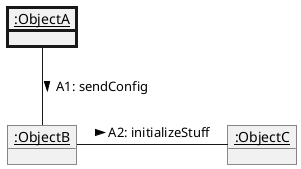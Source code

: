 @startuml
@startuml
skinparam {
    ObjectBorderThickness<<active>> 3
}
hide stereotype

object "<u>:ObjectA" as oa <<active>>
object "<u>:ObjectB" as ob
object "<u>:ObjectC" as oc

oa -- ob : > A1: sendConfig
ob -r- oc : > A2: initializeStuff
@enduml
@enduml